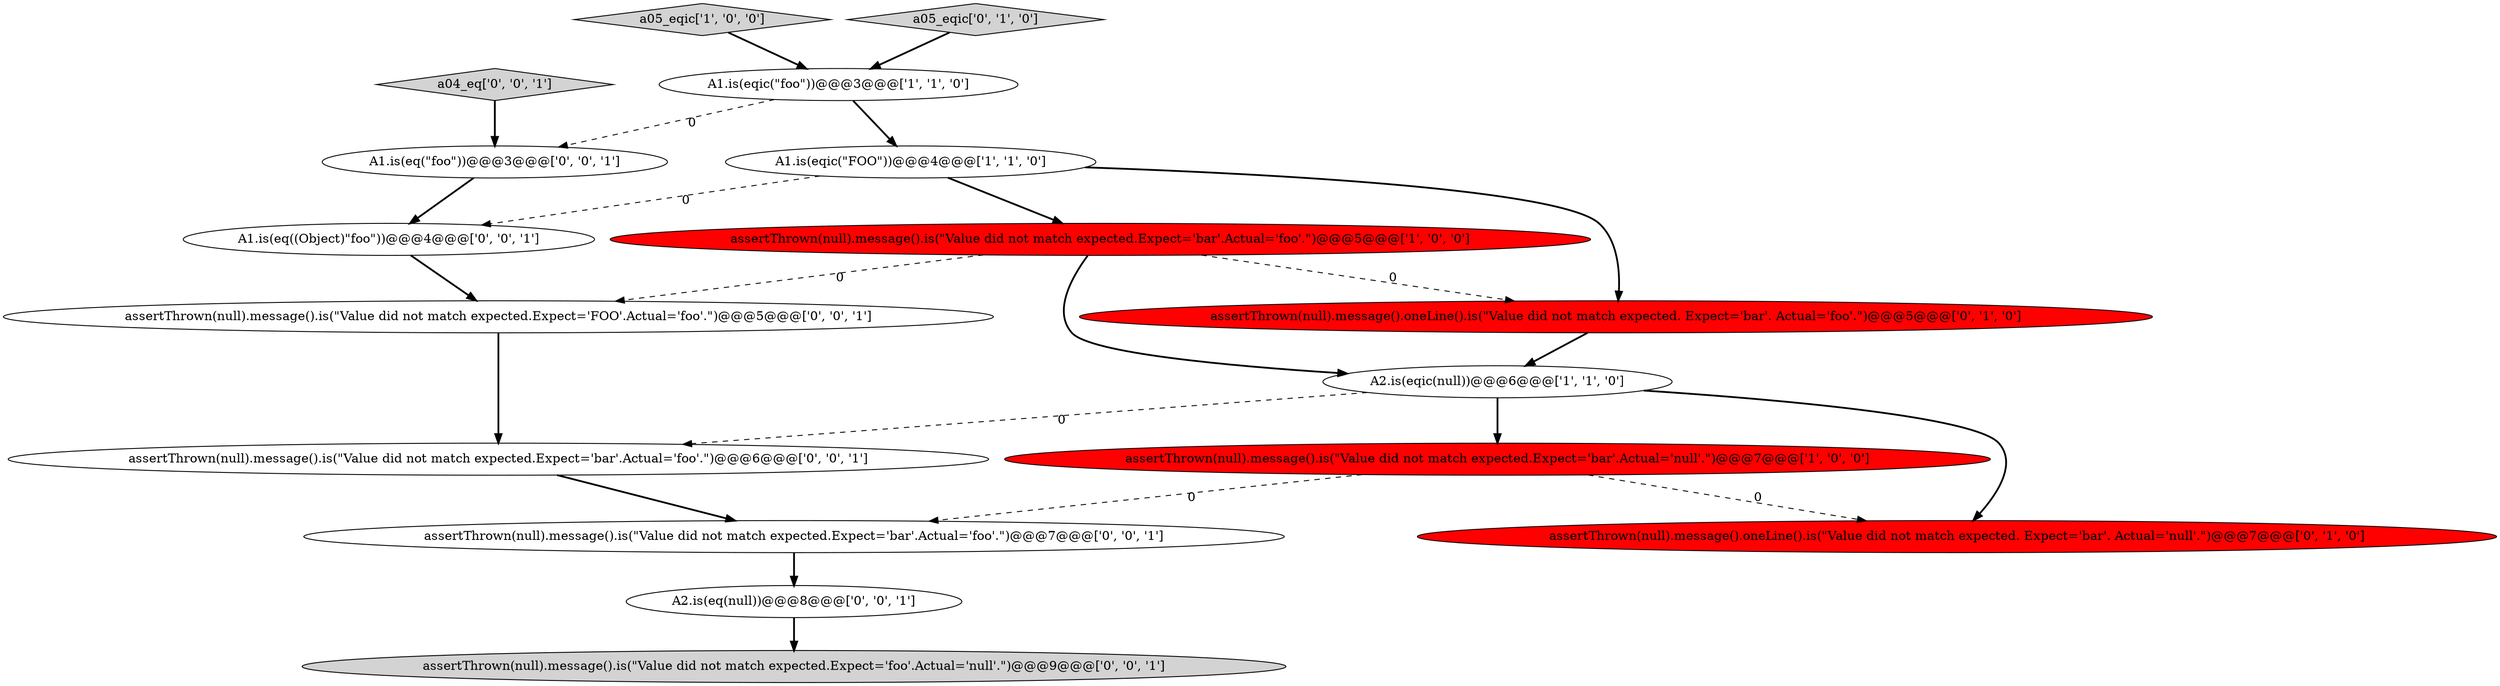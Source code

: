 digraph {
2 [style = filled, label = "A1.is(eqic(\"foo\"))@@@3@@@['1', '1', '0']", fillcolor = white, shape = ellipse image = "AAA0AAABBB1BBB"];
4 [style = filled, label = "assertThrown(null).message().is(\"Value did not match expected.Expect='bar'.Actual='foo'.\")@@@5@@@['1', '0', '0']", fillcolor = red, shape = ellipse image = "AAA1AAABBB1BBB"];
11 [style = filled, label = "a04_eq['0', '0', '1']", fillcolor = lightgray, shape = diamond image = "AAA0AAABBB3BBB"];
1 [style = filled, label = "A2.is(eqic(null))@@@6@@@['1', '1', '0']", fillcolor = white, shape = ellipse image = "AAA0AAABBB1BBB"];
15 [style = filled, label = "A1.is(eq(\"foo\"))@@@3@@@['0', '0', '1']", fillcolor = white, shape = ellipse image = "AAA0AAABBB3BBB"];
3 [style = filled, label = "A1.is(eqic(\"FOO\"))@@@4@@@['1', '1', '0']", fillcolor = white, shape = ellipse image = "AAA0AAABBB1BBB"];
6 [style = filled, label = "assertThrown(null).message().oneLine().is(\"Value did not match expected. Expect='bar'. Actual='foo'.\")@@@5@@@['0', '1', '0']", fillcolor = red, shape = ellipse image = "AAA1AAABBB2BBB"];
5 [style = filled, label = "assertThrown(null).message().is(\"Value did not match expected.Expect='bar'.Actual='null'.\")@@@7@@@['1', '0', '0']", fillcolor = red, shape = ellipse image = "AAA1AAABBB1BBB"];
16 [style = filled, label = "assertThrown(null).message().is(\"Value did not match expected.Expect='FOO'.Actual='foo'.\")@@@5@@@['0', '0', '1']", fillcolor = white, shape = ellipse image = "AAA0AAABBB3BBB"];
0 [style = filled, label = "a05_eqic['1', '0', '0']", fillcolor = lightgray, shape = diamond image = "AAA0AAABBB1BBB"];
7 [style = filled, label = "a05_eqic['0', '1', '0']", fillcolor = lightgray, shape = diamond image = "AAA0AAABBB2BBB"];
12 [style = filled, label = "A1.is(eq((Object)\"foo\"))@@@4@@@['0', '0', '1']", fillcolor = white, shape = ellipse image = "AAA0AAABBB3BBB"];
8 [style = filled, label = "assertThrown(null).message().oneLine().is(\"Value did not match expected. Expect='bar'. Actual='null'.\")@@@7@@@['0', '1', '0']", fillcolor = red, shape = ellipse image = "AAA1AAABBB2BBB"];
9 [style = filled, label = "A2.is(eq(null))@@@8@@@['0', '0', '1']", fillcolor = white, shape = ellipse image = "AAA0AAABBB3BBB"];
10 [style = filled, label = "assertThrown(null).message().is(\"Value did not match expected.Expect='foo'.Actual='null'.\")@@@9@@@['0', '0', '1']", fillcolor = lightgray, shape = ellipse image = "AAA0AAABBB3BBB"];
13 [style = filled, label = "assertThrown(null).message().is(\"Value did not match expected.Expect='bar'.Actual='foo'.\")@@@7@@@['0', '0', '1']", fillcolor = white, shape = ellipse image = "AAA0AAABBB3BBB"];
14 [style = filled, label = "assertThrown(null).message().is(\"Value did not match expected.Expect='bar'.Actual='foo'.\")@@@6@@@['0', '0', '1']", fillcolor = white, shape = ellipse image = "AAA0AAABBB3BBB"];
1->5 [style = bold, label=""];
5->13 [style = dashed, label="0"];
1->8 [style = bold, label=""];
4->16 [style = dashed, label="0"];
1->14 [style = dashed, label="0"];
2->3 [style = bold, label=""];
0->2 [style = bold, label=""];
3->6 [style = bold, label=""];
12->16 [style = bold, label=""];
9->10 [style = bold, label=""];
4->6 [style = dashed, label="0"];
3->4 [style = bold, label=""];
11->15 [style = bold, label=""];
2->15 [style = dashed, label="0"];
6->1 [style = bold, label=""];
3->12 [style = dashed, label="0"];
7->2 [style = bold, label=""];
5->8 [style = dashed, label="0"];
16->14 [style = bold, label=""];
4->1 [style = bold, label=""];
15->12 [style = bold, label=""];
13->9 [style = bold, label=""];
14->13 [style = bold, label=""];
}

